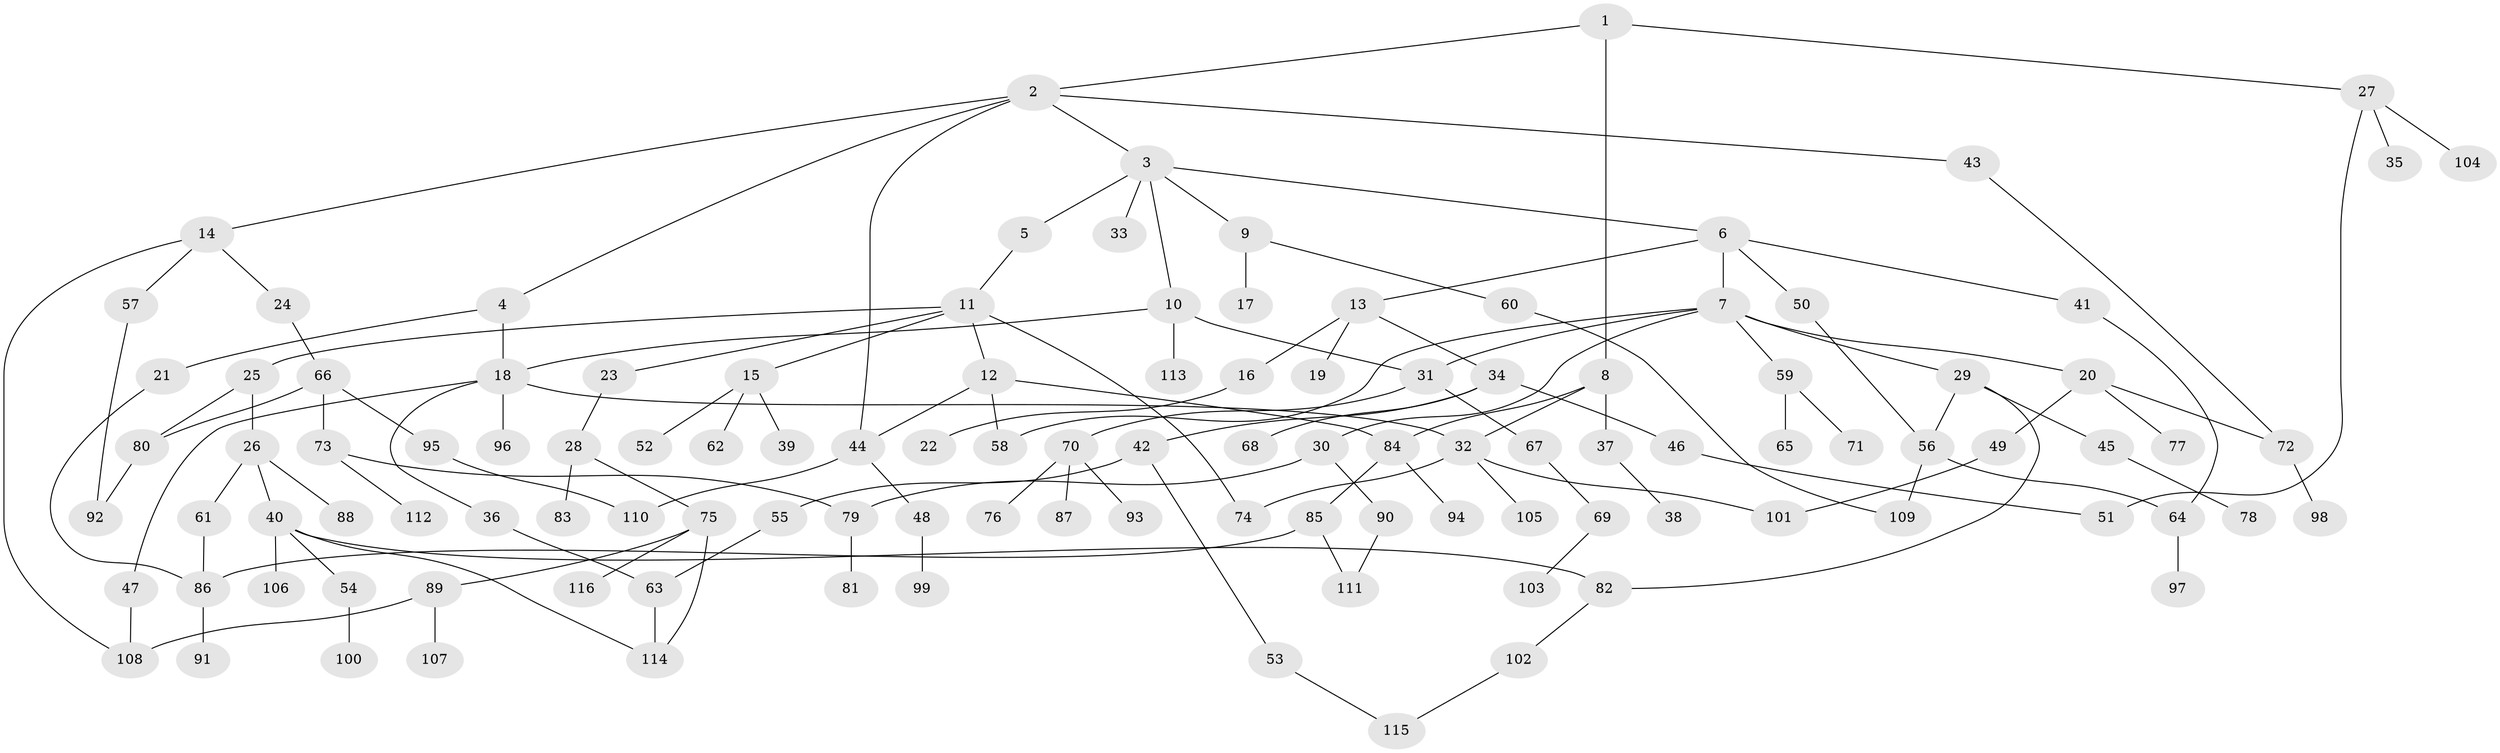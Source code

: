 // coarse degree distribution, {13: 0.021739130434782608, 5: 0.08695652173913043, 7: 0.021739130434782608, 15: 0.021739130434782608, 9: 0.021739130434782608, 1: 0.41304347826086957, 2: 0.21739130434782608, 4: 0.13043478260869565, 3: 0.06521739130434782}
// Generated by graph-tools (version 1.1) at 2025/17/03/04/25 18:17:01]
// undirected, 116 vertices, 142 edges
graph export_dot {
graph [start="1"]
  node [color=gray90,style=filled];
  1;
  2;
  3;
  4;
  5;
  6;
  7;
  8;
  9;
  10;
  11;
  12;
  13;
  14;
  15;
  16;
  17;
  18;
  19;
  20;
  21;
  22;
  23;
  24;
  25;
  26;
  27;
  28;
  29;
  30;
  31;
  32;
  33;
  34;
  35;
  36;
  37;
  38;
  39;
  40;
  41;
  42;
  43;
  44;
  45;
  46;
  47;
  48;
  49;
  50;
  51;
  52;
  53;
  54;
  55;
  56;
  57;
  58;
  59;
  60;
  61;
  62;
  63;
  64;
  65;
  66;
  67;
  68;
  69;
  70;
  71;
  72;
  73;
  74;
  75;
  76;
  77;
  78;
  79;
  80;
  81;
  82;
  83;
  84;
  85;
  86;
  87;
  88;
  89;
  90;
  91;
  92;
  93;
  94;
  95;
  96;
  97;
  98;
  99;
  100;
  101;
  102;
  103;
  104;
  105;
  106;
  107;
  108;
  109;
  110;
  111;
  112;
  113;
  114;
  115;
  116;
  1 -- 2;
  1 -- 8;
  1 -- 27;
  2 -- 3;
  2 -- 4;
  2 -- 14;
  2 -- 43;
  2 -- 44;
  3 -- 5;
  3 -- 6;
  3 -- 9;
  3 -- 10;
  3 -- 33;
  4 -- 18;
  4 -- 21;
  5 -- 11;
  6 -- 7;
  6 -- 13;
  6 -- 41;
  6 -- 50;
  7 -- 20;
  7 -- 29;
  7 -- 30;
  7 -- 31;
  7 -- 58;
  7 -- 59;
  8 -- 32;
  8 -- 37;
  8 -- 84;
  9 -- 17;
  9 -- 60;
  10 -- 113;
  10 -- 31;
  10 -- 18;
  11 -- 12;
  11 -- 15;
  11 -- 23;
  11 -- 25;
  11 -- 74;
  12 -- 84;
  12 -- 58;
  12 -- 44;
  13 -- 16;
  13 -- 19;
  13 -- 34;
  14 -- 24;
  14 -- 57;
  14 -- 108;
  15 -- 39;
  15 -- 52;
  15 -- 62;
  16 -- 22;
  18 -- 36;
  18 -- 47;
  18 -- 96;
  18 -- 32;
  20 -- 49;
  20 -- 77;
  20 -- 72;
  21 -- 86;
  23 -- 28;
  24 -- 66;
  25 -- 26;
  25 -- 80;
  26 -- 40;
  26 -- 61;
  26 -- 88;
  27 -- 35;
  27 -- 104;
  27 -- 51;
  28 -- 75;
  28 -- 83;
  29 -- 45;
  29 -- 82;
  29 -- 56;
  30 -- 79;
  30 -- 90;
  31 -- 67;
  31 -- 70;
  32 -- 74;
  32 -- 105;
  32 -- 101;
  34 -- 42;
  34 -- 46;
  34 -- 68;
  36 -- 63;
  37 -- 38;
  40 -- 54;
  40 -- 106;
  40 -- 114;
  40 -- 82;
  41 -- 64;
  42 -- 53;
  42 -- 55;
  43 -- 72;
  44 -- 48;
  44 -- 110;
  45 -- 78;
  46 -- 51;
  47 -- 108;
  48 -- 99;
  49 -- 101;
  50 -- 56;
  53 -- 115;
  54 -- 100;
  55 -- 63;
  56 -- 64;
  56 -- 109;
  57 -- 92;
  59 -- 65;
  59 -- 71;
  60 -- 109;
  61 -- 86;
  63 -- 114;
  64 -- 97;
  66 -- 73;
  66 -- 95;
  66 -- 80;
  67 -- 69;
  69 -- 103;
  70 -- 76;
  70 -- 87;
  70 -- 93;
  72 -- 98;
  73 -- 112;
  73 -- 79;
  75 -- 89;
  75 -- 116;
  75 -- 114;
  79 -- 81;
  80 -- 92;
  82 -- 102;
  84 -- 85;
  84 -- 94;
  85 -- 111;
  85 -- 86;
  86 -- 91;
  89 -- 107;
  89 -- 108;
  90 -- 111;
  95 -- 110;
  102 -- 115;
}
